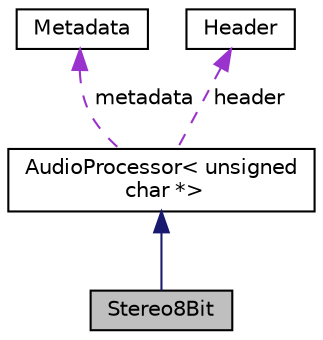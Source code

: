 digraph "Stereo8Bit"
{
  edge [fontname="Helvetica",fontsize="10",labelfontname="Helvetica",labelfontsize="10"];
  node [fontname="Helvetica",fontsize="10",shape=record];
  Node2 [label="Stereo8Bit",height=0.2,width=0.4,color="black", fillcolor="grey75", style="filled", fontcolor="black"];
  Node3 -> Node2 [dir="back",color="midnightblue",fontsize="10",style="solid",fontname="Helvetica"];
  Node3 [label="AudioProcessor\< unsigned\l char *\>",height=0.2,width=0.4,color="black", fillcolor="white", style="filled",URL="$d5/db2/classAudioProcessor.html"];
  Node4 -> Node3 [dir="back",color="darkorchid3",fontsize="10",style="dashed",label=" metadata" ,fontname="Helvetica"];
  Node4 [label="Metadata",height=0.2,width=0.4,color="black", fillcolor="white", style="filled",URL="$d9/d68/structMetadata.html"];
  Node5 -> Node3 [dir="back",color="darkorchid3",fontsize="10",style="dashed",label=" header" ,fontname="Helvetica"];
  Node5 [label="Header",height=0.2,width=0.4,color="black", fillcolor="white", style="filled",URL="$dc/d47/structHeader.html"];
}
